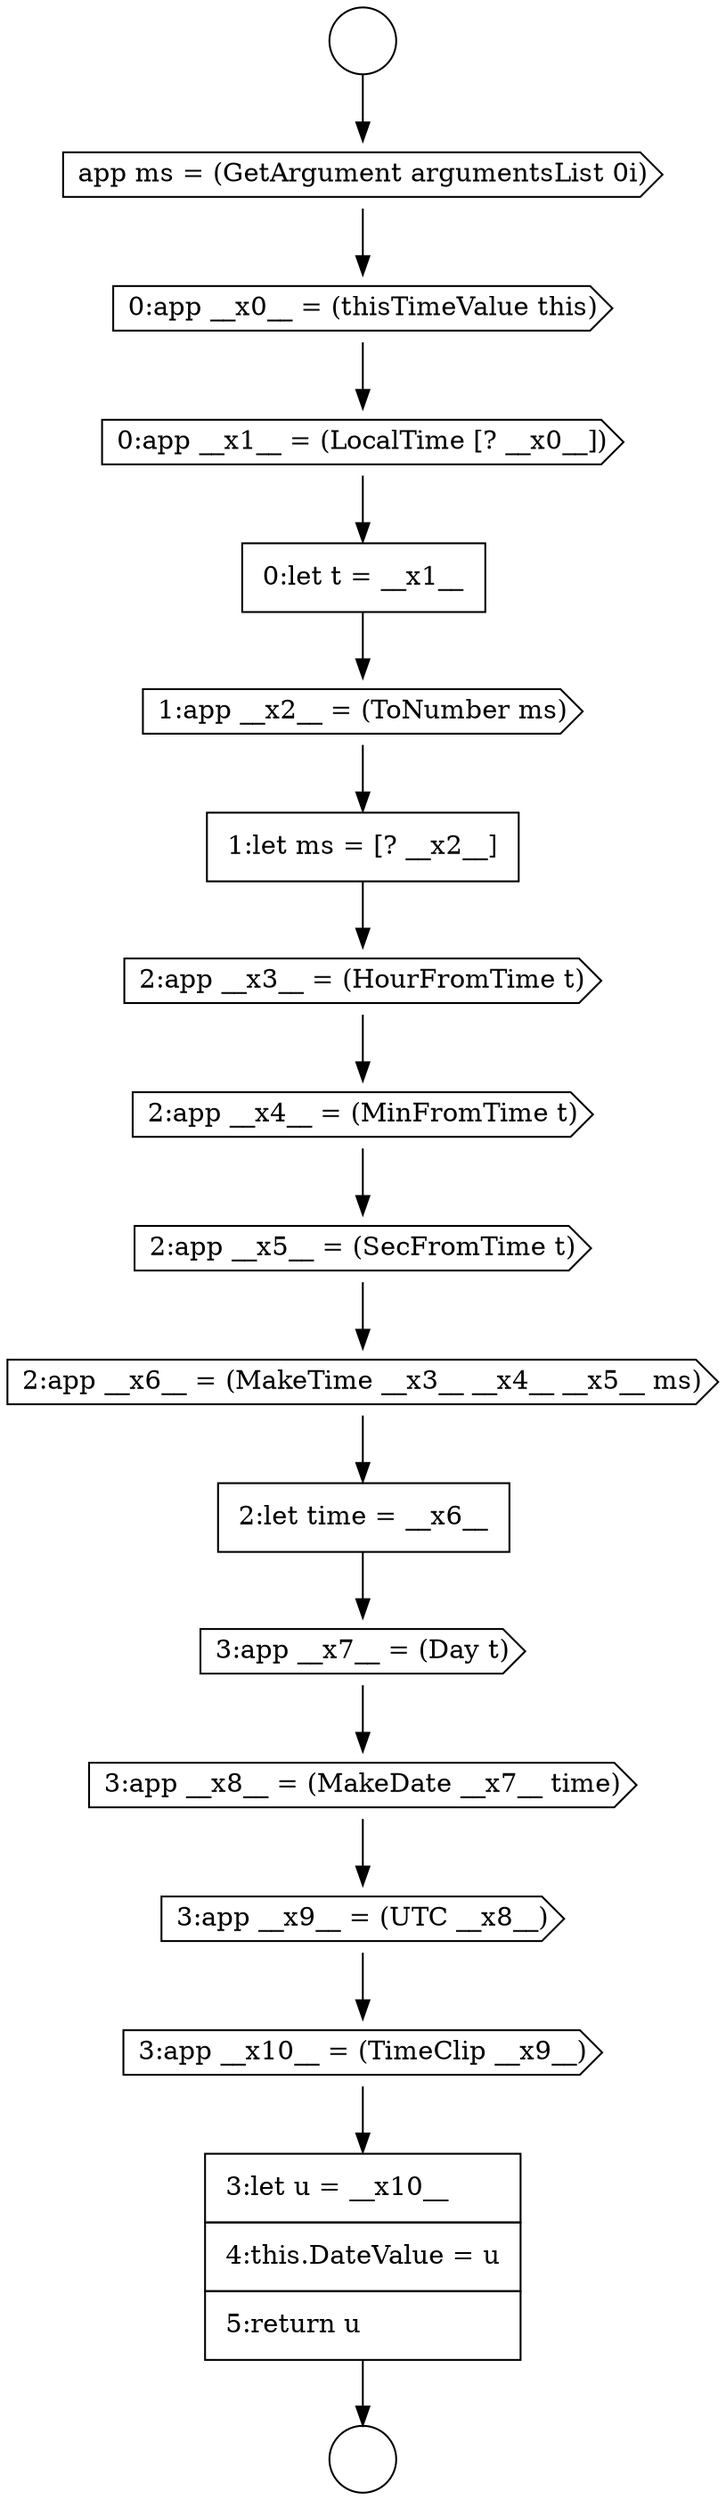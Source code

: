 digraph {
  node11472 [shape=none, margin=0, label=<<font color="black">
    <table border="0" cellborder="1" cellspacing="0" cellpadding="10">
      <tr><td align="left">2:let time = __x6__</td></tr>
    </table>
  </font>> color="black" fillcolor="white" style=filled]
  node11468 [shape=cds, label=<<font color="black">2:app __x3__ = (HourFromTime t)</font>> color="black" fillcolor="white" style=filled]
  node11473 [shape=cds, label=<<font color="black">3:app __x7__ = (Day t)</font>> color="black" fillcolor="white" style=filled]
  node11463 [shape=cds, label=<<font color="black">0:app __x0__ = (thisTimeValue this)</font>> color="black" fillcolor="white" style=filled]
  node11471 [shape=cds, label=<<font color="black">2:app __x6__ = (MakeTime __x3__ __x4__ __x5__ ms)</font>> color="black" fillcolor="white" style=filled]
  node11467 [shape=none, margin=0, label=<<font color="black">
    <table border="0" cellborder="1" cellspacing="0" cellpadding="10">
      <tr><td align="left">1:let ms = [? __x2__]</td></tr>
    </table>
  </font>> color="black" fillcolor="white" style=filled]
  node11474 [shape=cds, label=<<font color="black">3:app __x8__ = (MakeDate __x7__ time)</font>> color="black" fillcolor="white" style=filled]
  node11464 [shape=cds, label=<<font color="black">0:app __x1__ = (LocalTime [? __x0__])</font>> color="black" fillcolor="white" style=filled]
  node11466 [shape=cds, label=<<font color="black">1:app __x2__ = (ToNumber ms)</font>> color="black" fillcolor="white" style=filled]
  node11470 [shape=cds, label=<<font color="black">2:app __x5__ = (SecFromTime t)</font>> color="black" fillcolor="white" style=filled]
  node11475 [shape=cds, label=<<font color="black">3:app __x9__ = (UTC __x8__)</font>> color="black" fillcolor="white" style=filled]
  node11465 [shape=none, margin=0, label=<<font color="black">
    <table border="0" cellborder="1" cellspacing="0" cellpadding="10">
      <tr><td align="left">0:let t = __x1__</td></tr>
    </table>
  </font>> color="black" fillcolor="white" style=filled]
  node11469 [shape=cds, label=<<font color="black">2:app __x4__ = (MinFromTime t)</font>> color="black" fillcolor="white" style=filled]
  node11461 [shape=circle label=" " color="black" fillcolor="white" style=filled]
  node11460 [shape=circle label=" " color="black" fillcolor="white" style=filled]
  node11476 [shape=cds, label=<<font color="black">3:app __x10__ = (TimeClip __x9__)</font>> color="black" fillcolor="white" style=filled]
  node11477 [shape=none, margin=0, label=<<font color="black">
    <table border="0" cellborder="1" cellspacing="0" cellpadding="10">
      <tr><td align="left">3:let u = __x10__</td></tr>
      <tr><td align="left">4:this.DateValue = u</td></tr>
      <tr><td align="left">5:return u</td></tr>
    </table>
  </font>> color="black" fillcolor="white" style=filled]
  node11462 [shape=cds, label=<<font color="black">app ms = (GetArgument argumentsList 0i)</font>> color="black" fillcolor="white" style=filled]
  node11469 -> node11470 [ color="black"]
  node11467 -> node11468 [ color="black"]
  node11476 -> node11477 [ color="black"]
  node11463 -> node11464 [ color="black"]
  node11475 -> node11476 [ color="black"]
  node11470 -> node11471 [ color="black"]
  node11477 -> node11461 [ color="black"]
  node11465 -> node11466 [ color="black"]
  node11466 -> node11467 [ color="black"]
  node11462 -> node11463 [ color="black"]
  node11473 -> node11474 [ color="black"]
  node11468 -> node11469 [ color="black"]
  node11460 -> node11462 [ color="black"]
  node11464 -> node11465 [ color="black"]
  node11474 -> node11475 [ color="black"]
  node11471 -> node11472 [ color="black"]
  node11472 -> node11473 [ color="black"]
}
